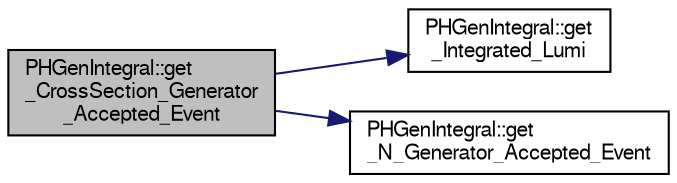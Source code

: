 digraph "PHGenIntegral::get_CrossSection_Generator_Accepted_Event"
{
  bgcolor="transparent";
  edge [fontname="FreeSans",fontsize="10",labelfontname="FreeSans",labelfontsize="10"];
  node [fontname="FreeSans",fontsize="10",shape=record];
  rankdir="LR";
  Node1 [label="PHGenIntegral::get\l_CrossSection_Generator\l_Accepted_Event",height=0.2,width=0.4,color="black", fillcolor="grey75", style="filled" fontcolor="black"];
  Node1 -> Node2 [color="midnightblue",fontsize="10",style="solid",fontname="FreeSans"];
  Node2 [label="PHGenIntegral::get\l_Integrated_Lumi",height=0.2,width=0.4,color="black",URL="$d8/d0e/classPHGenIntegral.html#a602ff4dfd24221ca9cbb86e69c2f8d38",tooltip="Integrated luminosity in pb^-1. "];
  Node1 -> Node3 [color="midnightblue",fontsize="10",style="solid",fontname="FreeSans"];
  Node3 [label="PHGenIntegral::get\l_N_Generator_Accepted_Event",height=0.2,width=0.4,color="black",URL="$d8/d0e/classPHGenIntegral.html#ab423bef5cb65ec50c9e5dc8d24cf5adc",tooltip="Number of accepted events in the event generator. This can be higher than fNProcessedEvent depending ..."];
}
